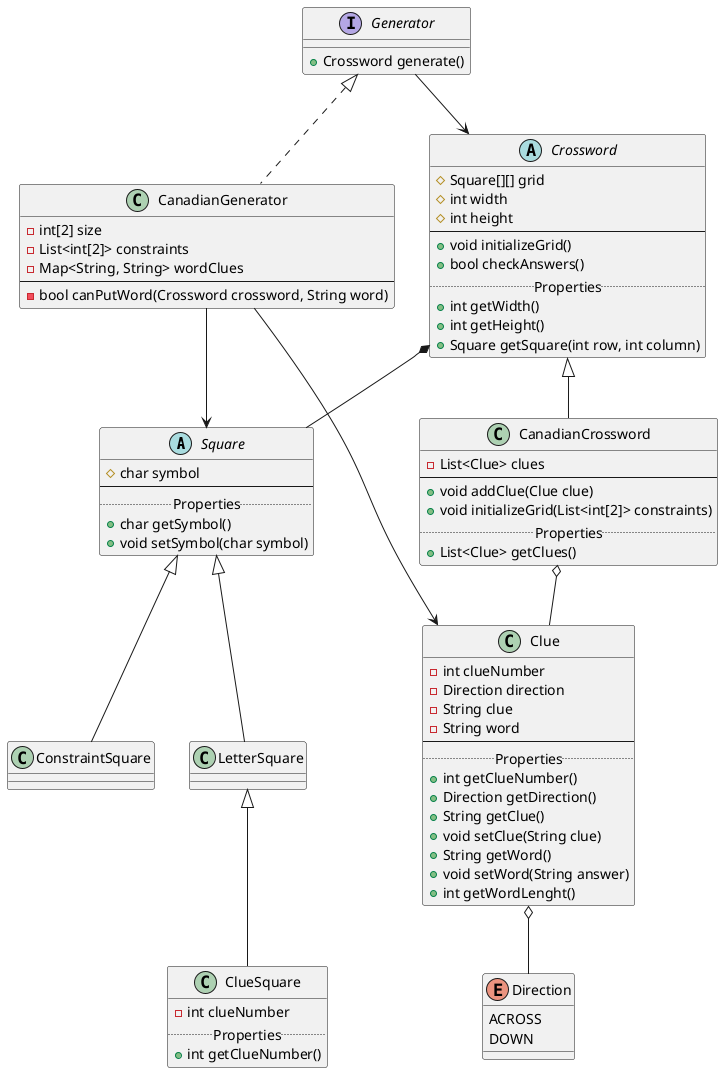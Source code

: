 @startuml

abstract class Square {
  #char symbol
  --
  ..Properties..
  +char getSymbol()
  +void setSymbol(char symbol)
}
class ConstraintSquare {
}
class ClueSquare {
  -int clueNumber
  ..Properties..
  +int getClueNumber()
}
class LetterSquare {
}

Square <|-- ConstraintSquare
Square <|-- LetterSquare
LetterSquare <|-- ClueSquare

class Clue {
  -int clueNumber
  -Direction direction
  -String clue
  -String word
  --
  ..Properties..
  +int getClueNumber()
  +Direction getDirection()
  +String getClue()
  +void setClue(String clue)
  +String getWord()
  +void setWord(String answer)
  +int getWordLenght()
}
enum Direction {
  ACROSS
  DOWN
}

Clue o-- Direction

abstract class Crossword {
  #Square[][] grid
  #int width
  #int height
  --
  +void initializeGrid()
  +bool checkAnswers()
  ..Properties..
  +int getWidth()
  +int getHeight()
  +Square getSquare(int row, int column)
}

Crossword *-- Square

class CanadianCrossword {
  -List<Clue> clues
  --
  +void addClue(Clue clue)
  +void initializeGrid(List<int[2]> constraints)
  ..Properties..
  +List<Clue> getClues()
}

Crossword <|-- CanadianCrossword
CanadianCrossword o-- Clue

interface Generator {
    +Crossword generate()
}
class CanadianGenerator {
  -int[2] size
  -List<int[2]> constraints
  -Map<String, String> wordClues
  --
  -bool canPutWord(Crossword crossword, String word)
}

Generator <|.. CanadianGenerator
Generator --> Crossword
CanadianGenerator --> Clue
CanadianGenerator --> Square

@enduml
